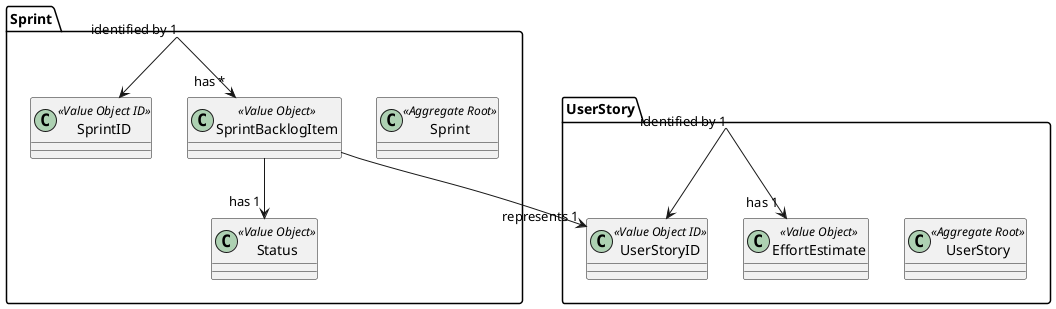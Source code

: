 @startuml

package Sprint{
class Sprint << Aggregate Root >>
class SprintBacklogItem << Value Object >>
class Status << Value Object >>
class SprintID << Value Object ID >>
}

package UserStory{
class UserStory << Aggregate Root >>
class EffortEstimate << Value Object >>
class UserStoryID << Value Object ID >>
}

SprintID <-- "identified by 1" Sprint
SprintBacklogItem --> "has 1" Status
Sprint --> "has *" SprintBacklogItem

SprintBacklogItem --> "represents 1" UserStoryID
UserStoryID <-- "identified by 1" UserStory
UserStory --> "has 1" EffortEstimate

@enduml